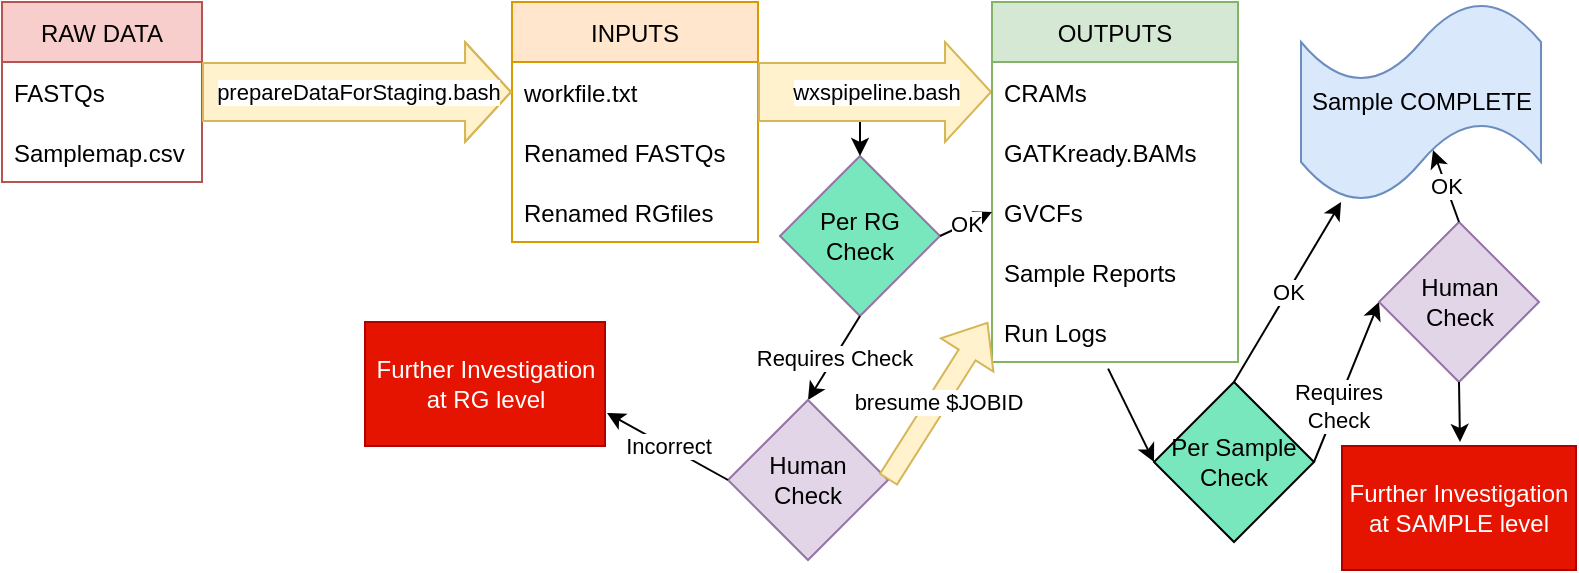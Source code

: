 <mxfile version="16.2.7" type="device"><diagram id="5sonBQrqqiwFlfwttvb8" name="Page-1"><mxGraphModel dx="782" dy="436" grid="1" gridSize="10" guides="1" tooltips="1" connect="1" arrows="1" fold="1" page="1" pageScale="1" pageWidth="827" pageHeight="1169" math="0" shadow="0"><root><mxCell id="0"/><mxCell id="1" parent="0"/><mxCell id="MSBhk46hP71LgxPh1Lj7-1" value="INPUTS" style="swimlane;fontStyle=0;childLayout=stackLayout;horizontal=1;startSize=30;horizontalStack=0;resizeParent=1;resizeParentMax=0;resizeLast=0;collapsible=1;marginBottom=0;fillColor=#ffe6cc;strokeColor=#d79b00;" vertex="1" parent="1"><mxGeometry x="279" y="120" width="123" height="120" as="geometry"/></mxCell><mxCell id="MSBhk46hP71LgxPh1Lj7-2" value="workfile.txt" style="text;strokeColor=none;fillColor=none;align=left;verticalAlign=middle;spacingLeft=4;spacingRight=4;overflow=hidden;points=[[0,0.5],[1,0.5]];portConstraint=eastwest;rotatable=0;" vertex="1" parent="MSBhk46hP71LgxPh1Lj7-1"><mxGeometry y="30" width="123" height="30" as="geometry"/></mxCell><mxCell id="MSBhk46hP71LgxPh1Lj7-3" value="Renamed FASTQs" style="text;strokeColor=none;fillColor=none;align=left;verticalAlign=middle;spacingLeft=4;spacingRight=4;overflow=hidden;points=[[0,0.5],[1,0.5]];portConstraint=eastwest;rotatable=0;" vertex="1" parent="MSBhk46hP71LgxPh1Lj7-1"><mxGeometry y="60" width="123" height="30" as="geometry"/></mxCell><mxCell id="MSBhk46hP71LgxPh1Lj7-4" value="Renamed RGfiles" style="text;strokeColor=none;fillColor=none;align=left;verticalAlign=middle;spacingLeft=4;spacingRight=4;overflow=hidden;points=[[0,0.5],[1,0.5]];portConstraint=eastwest;rotatable=0;" vertex="1" parent="MSBhk46hP71LgxPh1Lj7-1"><mxGeometry y="90" width="123" height="30" as="geometry"/></mxCell><mxCell id="MSBhk46hP71LgxPh1Lj7-5" value="RAW DATA" style="swimlane;fontStyle=0;childLayout=stackLayout;horizontal=1;startSize=30;horizontalStack=0;resizeParent=1;resizeParentMax=0;resizeLast=0;collapsible=1;marginBottom=0;labelBackgroundColor=none;fillColor=#f8cecc;strokeColor=#b85450;" vertex="1" parent="1"><mxGeometry x="24" y="120" width="100" height="90" as="geometry"/></mxCell><mxCell id="MSBhk46hP71LgxPh1Lj7-6" value="FASTQs" style="text;strokeColor=none;fillColor=none;align=left;verticalAlign=middle;spacingLeft=4;spacingRight=4;overflow=hidden;points=[[0,0.5],[1,0.5]];portConstraint=eastwest;rotatable=0;" vertex="1" parent="MSBhk46hP71LgxPh1Lj7-5"><mxGeometry y="30" width="100" height="30" as="geometry"/></mxCell><mxCell id="MSBhk46hP71LgxPh1Lj7-7" value="Samplemap.csv" style="text;strokeColor=none;fillColor=none;align=left;verticalAlign=middle;spacingLeft=4;spacingRight=4;overflow=hidden;points=[[0,0.5],[1,0.5]];portConstraint=eastwest;rotatable=0;" vertex="1" parent="MSBhk46hP71LgxPh1Lj7-5"><mxGeometry y="60" width="100" height="30" as="geometry"/></mxCell><mxCell id="MSBhk46hP71LgxPh1Lj7-9" value="prepareDataForStaging.bash" style="shape=flexArrow;endArrow=classic;html=1;rounded=0;exitX=1;exitY=0.5;exitDx=0;exitDy=0;entryX=0;entryY=0.5;entryDx=0;entryDy=0;width=29;endSize=7.33;fillColor=#fff2cc;strokeColor=#d6b656;" edge="1" parent="1" source="MSBhk46hP71LgxPh1Lj7-6" target="MSBhk46hP71LgxPh1Lj7-2"><mxGeometry width="50" height="50" relative="1" as="geometry"><mxPoint x="222" y="250" as="sourcePoint"/><mxPoint x="272" y="200" as="targetPoint"/><Array as="points"><mxPoint x="212" y="165"/></Array></mxGeometry></mxCell><mxCell id="MSBhk46hP71LgxPh1Lj7-21" value="wxspipeline.bash" style="shape=flexArrow;endArrow=classic;html=1;rounded=0;exitX=1;exitY=0.5;exitDx=0;exitDy=0;width=29;endSize=7.33;entryX=0;entryY=0.5;entryDx=0;entryDy=0;fillColor=#fff2cc;strokeColor=#d6b656;" edge="1" parent="1" source="MSBhk46hP71LgxPh1Lj7-2" target="MSBhk46hP71LgxPh1Lj7-26"><mxGeometry width="50" height="50" relative="1" as="geometry"><mxPoint x="422" y="164.5" as="sourcePoint"/><mxPoint x="512" y="165" as="targetPoint"/><Array as="points"/></mxGeometry></mxCell><mxCell id="MSBhk46hP71LgxPh1Lj7-25" value="OUTPUTS" style="swimlane;fontStyle=0;childLayout=stackLayout;horizontal=1;startSize=30;horizontalStack=0;resizeParent=1;resizeParentMax=0;resizeLast=0;collapsible=1;marginBottom=0;fillColor=#d5e8d4;strokeColor=#82b366;" vertex="1" parent="1"><mxGeometry x="519" y="120" width="123" height="180" as="geometry"/></mxCell><mxCell id="MSBhk46hP71LgxPh1Lj7-26" value="CRAMs" style="text;strokeColor=none;fillColor=none;align=left;verticalAlign=middle;spacingLeft=4;spacingRight=4;overflow=hidden;points=[[0,0.5],[1,0.5]];portConstraint=eastwest;rotatable=0;" vertex="1" parent="MSBhk46hP71LgxPh1Lj7-25"><mxGeometry y="30" width="123" height="30" as="geometry"/></mxCell><mxCell id="MSBhk46hP71LgxPh1Lj7-27" value="GATKready.BAMs" style="text;strokeColor=none;fillColor=none;align=left;verticalAlign=middle;spacingLeft=4;spacingRight=4;overflow=hidden;points=[[0,0.5],[1,0.5]];portConstraint=eastwest;rotatable=0;" vertex="1" parent="MSBhk46hP71LgxPh1Lj7-25"><mxGeometry y="60" width="123" height="30" as="geometry"/></mxCell><mxCell id="MSBhk46hP71LgxPh1Lj7-28" value="GVCFs " style="text;strokeColor=none;fillColor=none;align=left;verticalAlign=middle;spacingLeft=4;spacingRight=4;overflow=hidden;points=[[0,0.5],[1,0.5]];portConstraint=eastwest;rotatable=0;" vertex="1" parent="MSBhk46hP71LgxPh1Lj7-25"><mxGeometry y="90" width="123" height="30" as="geometry"/></mxCell><mxCell id="MSBhk46hP71LgxPh1Lj7-29" value="Sample Reports" style="text;strokeColor=none;fillColor=none;align=left;verticalAlign=middle;spacingLeft=4;spacingRight=4;overflow=hidden;points=[[0,0.5],[1,0.5]];portConstraint=eastwest;rotatable=0;" vertex="1" parent="MSBhk46hP71LgxPh1Lj7-25"><mxGeometry y="120" width="123" height="30" as="geometry"/></mxCell><mxCell id="MSBhk46hP71LgxPh1Lj7-30" value="Run Logs" style="text;strokeColor=none;fillColor=none;align=left;verticalAlign=middle;spacingLeft=4;spacingRight=4;overflow=hidden;points=[[0,0.5],[1,0.5]];portConstraint=eastwest;rotatable=0;" vertex="1" parent="MSBhk46hP71LgxPh1Lj7-25"><mxGeometry y="150" width="123" height="30" as="geometry"/></mxCell><mxCell id="MSBhk46hP71LgxPh1Lj7-32" value="Per RG&lt;br&gt;Check" style="rhombus;whiteSpace=wrap;html=1;fillColor=#78E7BE;strokeColor=#9673a6;" vertex="1" parent="1"><mxGeometry x="413" y="197" width="80" height="80" as="geometry"/></mxCell><mxCell id="MSBhk46hP71LgxPh1Lj7-33" value="" style="endArrow=classic;html=1;rounded=0;entryX=0.5;entryY=0;entryDx=0;entryDy=0;" edge="1" parent="1" target="MSBhk46hP71LgxPh1Lj7-32"><mxGeometry width="50" height="50" relative="1" as="geometry"><mxPoint x="453" y="180" as="sourcePoint"/><mxPoint x="513" y="200" as="targetPoint"/></mxGeometry></mxCell><mxCell id="MSBhk46hP71LgxPh1Lj7-34" value="OK" style="endArrow=classic;html=1;rounded=0;exitX=1;exitY=0.5;exitDx=0;exitDy=0;entryX=0;entryY=0.5;entryDx=0;entryDy=0;" edge="1" parent="1" source="MSBhk46hP71LgxPh1Lj7-32"><mxGeometry width="50" height="50" relative="1" as="geometry"><mxPoint x="463" y="240" as="sourcePoint"/><mxPoint x="519" y="225" as="targetPoint"/></mxGeometry></mxCell><mxCell id="MSBhk46hP71LgxPh1Lj7-35" value="Requires Check" style="endArrow=classic;html=1;rounded=0;exitX=0.5;exitY=1;exitDx=0;exitDy=0;entryX=0.5;entryY=0;entryDx=0;entryDy=0;" edge="1" parent="1" source="MSBhk46hP71LgxPh1Lj7-32" target="MSBhk46hP71LgxPh1Lj7-36"><mxGeometry width="50" height="50" relative="1" as="geometry"><mxPoint x="463" y="240" as="sourcePoint"/><mxPoint x="453" y="360" as="targetPoint"/></mxGeometry></mxCell><mxCell id="MSBhk46hP71LgxPh1Lj7-36" value="Human&lt;br&gt;Check" style="rhombus;whiteSpace=wrap;html=1;fillColor=#e1d5e7;strokeColor=#9673a6;" vertex="1" parent="1"><mxGeometry x="387" y="319" width="80" height="80" as="geometry"/></mxCell><mxCell id="MSBhk46hP71LgxPh1Lj7-37" value="bresume $JOBID" style="shape=flexArrow;endArrow=classic;html=1;rounded=0;exitX=1;exitY=0.5;exitDx=0;exitDy=0;fillColor=#fff2cc;strokeColor=#d6b656;" edge="1" parent="1" source="MSBhk46hP71LgxPh1Lj7-36"><mxGeometry width="50" height="50" relative="1" as="geometry"><mxPoint x="463" y="240" as="sourcePoint"/><mxPoint x="517" y="280" as="targetPoint"/></mxGeometry></mxCell><mxCell id="MSBhk46hP71LgxPh1Lj7-38" value="Incorrect" style="endArrow=classic;html=1;rounded=0;exitX=0;exitY=0.5;exitDx=0;exitDy=0;" edge="1" parent="1" source="MSBhk46hP71LgxPh1Lj7-36"><mxGeometry width="50" height="50" relative="1" as="geometry"><mxPoint x="487" y="240" as="sourcePoint"/><mxPoint x="326.5" y="325.44" as="targetPoint"/></mxGeometry></mxCell><mxCell id="MSBhk46hP71LgxPh1Lj7-39" value="Further Investigation&lt;br&gt;at RG level" style="rounded=0;whiteSpace=wrap;html=1;fillColor=#e51400;fontColor=#ffffff;strokeColor=#B20000;" vertex="1" parent="1"><mxGeometry x="205.5" y="280" width="120" height="62" as="geometry"/></mxCell><mxCell id="MSBhk46hP71LgxPh1Lj7-40" value="" style="endArrow=classic;html=1;rounded=0;exitX=0.472;exitY=1.111;exitDx=0;exitDy=0;exitPerimeter=0;entryX=0;entryY=0.5;entryDx=0;entryDy=0;" edge="1" parent="1" source="MSBhk46hP71LgxPh1Lj7-30" target="MSBhk46hP71LgxPh1Lj7-41"><mxGeometry width="50" height="50" relative="1" as="geometry"><mxPoint x="502" y="440" as="sourcePoint"/><mxPoint x="552" y="390" as="targetPoint"/></mxGeometry></mxCell><mxCell id="MSBhk46hP71LgxPh1Lj7-41" value="Per Sample&lt;br&gt;Check" style="rhombus;whiteSpace=wrap;html=1;fillColor=#78E7BE;" vertex="1" parent="1"><mxGeometry x="600" y="310" width="80" height="80" as="geometry"/></mxCell><mxCell id="MSBhk46hP71LgxPh1Lj7-42" value="Sample COMPLETE" style="shape=tape;whiteSpace=wrap;html=1;fillColor=#dae8fc;strokeColor=#6c8ebf;" vertex="1" parent="1"><mxGeometry x="673.5" y="120" width="120" height="100" as="geometry"/></mxCell><mxCell id="MSBhk46hP71LgxPh1Lj7-43" value="OK" style="endArrow=classic;html=1;rounded=0;exitX=0.5;exitY=0;exitDx=0;exitDy=0;entryX=0.167;entryY=1;entryDx=0;entryDy=0;entryPerimeter=0;" edge="1" parent="1" source="MSBhk46hP71LgxPh1Lj7-41" target="MSBhk46hP71LgxPh1Lj7-42"><mxGeometry width="50" height="50" relative="1" as="geometry"><mxPoint x="562" y="330" as="sourcePoint"/><mxPoint x="612" y="280" as="targetPoint"/></mxGeometry></mxCell><mxCell id="MSBhk46hP71LgxPh1Lj7-44" value="" style="endArrow=classic;html=1;rounded=0;exitX=1;exitY=0.5;exitDx=0;exitDy=0;entryX=0;entryY=0.5;entryDx=0;entryDy=0;" edge="1" parent="1" source="MSBhk46hP71LgxPh1Lj7-41" target="MSBhk46hP71LgxPh1Lj7-45"><mxGeometry width="50" height="50" relative="1" as="geometry"><mxPoint x="562" y="330" as="sourcePoint"/><mxPoint x="762" y="390" as="targetPoint"/></mxGeometry></mxCell><mxCell id="MSBhk46hP71LgxPh1Lj7-49" value="Requires&lt;br&gt;Check" style="edgeLabel;html=1;align=center;verticalAlign=middle;resizable=0;points=[];" vertex="1" connectable="0" parent="MSBhk46hP71LgxPh1Lj7-44"><mxGeometry x="-0.299" relative="1" as="geometry"><mxPoint as="offset"/></mxGeometry></mxCell><mxCell id="MSBhk46hP71LgxPh1Lj7-45" value="Human&lt;br&gt;Check" style="rhombus;whiteSpace=wrap;html=1;fillColor=#e1d5e7;strokeColor=#9673a6;" vertex="1" parent="1"><mxGeometry x="712.5" y="230" width="80" height="80" as="geometry"/></mxCell><mxCell id="MSBhk46hP71LgxPh1Lj7-46" value="OK" style="endArrow=classic;html=1;rounded=0;exitX=0.5;exitY=0;exitDx=0;exitDy=0;entryX=0.55;entryY=0.74;entryDx=0;entryDy=0;entryPerimeter=0;" edge="1" parent="1" source="MSBhk46hP71LgxPh1Lj7-45" target="MSBhk46hP71LgxPh1Lj7-42"><mxGeometry width="50" height="50" relative="1" as="geometry"><mxPoint x="562" y="320" as="sourcePoint"/><mxPoint x="612" y="270" as="targetPoint"/></mxGeometry></mxCell><mxCell id="MSBhk46hP71LgxPh1Lj7-50" value="" style="endArrow=classic;html=1;rounded=0;exitX=0.5;exitY=1;exitDx=0;exitDy=0;" edge="1" parent="1" source="MSBhk46hP71LgxPh1Lj7-45"><mxGeometry width="50" height="50" relative="1" as="geometry"><mxPoint x="562" y="310" as="sourcePoint"/><mxPoint x="753" y="340" as="targetPoint"/></mxGeometry></mxCell><mxCell id="MSBhk46hP71LgxPh1Lj7-51" value="Further Investigation&lt;br&gt;at SAMPLE level" style="rounded=0;whiteSpace=wrap;html=1;fillColor=#e51400;fontColor=#ffffff;strokeColor=#B20000;" vertex="1" parent="1"><mxGeometry x="694" y="342" width="117" height="62" as="geometry"/></mxCell></root></mxGraphModel></diagram></mxfile>
